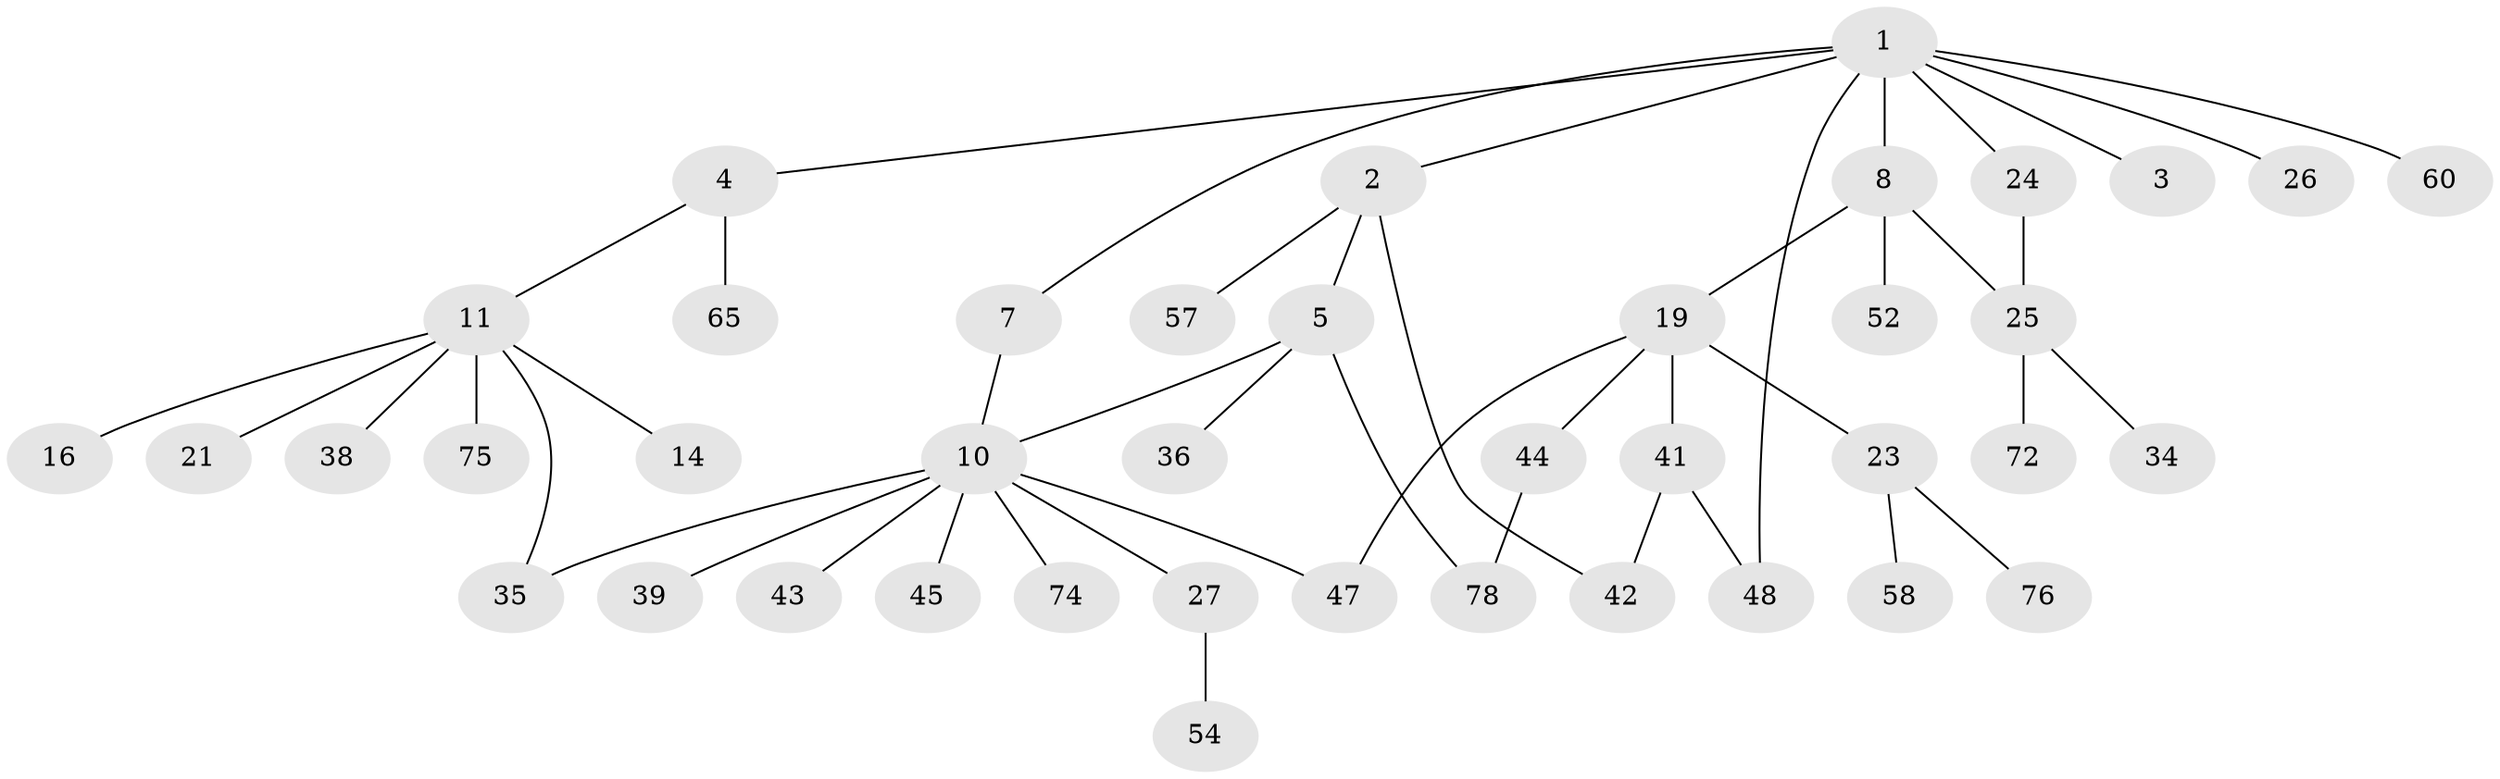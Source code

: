 // original degree distribution, {9: 0.012195121951219513, 4: 0.08536585365853659, 3: 0.13414634146341464, 2: 0.34146341463414637, 6: 0.012195121951219513, 5: 0.036585365853658534, 1: 0.3780487804878049}
// Generated by graph-tools (version 1.1) at 2025/13/03/09/25 04:13:30]
// undirected, 41 vertices, 47 edges
graph export_dot {
graph [start="1"]
  node [color=gray90,style=filled];
  1;
  2;
  3 [super="+37+50"];
  4 [super="+9+6"];
  5 [super="+30+56+59"];
  7;
  8;
  10 [super="+53+15+12"];
  11 [super="+17"];
  14;
  16 [super="+31+32"];
  19 [super="+22+20"];
  21 [super="+66"];
  23;
  24 [super="+77"];
  25 [super="+29"];
  26 [super="+63"];
  27 [super="+28"];
  34 [super="+55"];
  35 [super="+46+61"];
  36;
  38;
  39;
  41 [super="+51"];
  42 [super="+80"];
  43;
  44;
  45;
  47;
  48 [super="+62+64"];
  52 [super="+69"];
  54;
  57 [super="+73"];
  58;
  60;
  65;
  72;
  74;
  75;
  76;
  78;
  1 -- 2;
  1 -- 3;
  1 -- 4;
  1 -- 7;
  1 -- 8;
  1 -- 24;
  1 -- 26;
  1 -- 48;
  1 -- 60;
  2 -- 5;
  2 -- 42;
  2 -- 57;
  4 -- 65;
  4 -- 11;
  5 -- 36;
  5 -- 78;
  5 -- 10;
  7 -- 10;
  8 -- 19;
  8 -- 25;
  8 -- 52;
  10 -- 39;
  10 -- 45;
  10 -- 27;
  10 -- 43;
  10 -- 47;
  10 -- 35 [weight=2];
  10 -- 74;
  11 -- 14;
  11 -- 16;
  11 -- 75;
  11 -- 35;
  11 -- 21;
  11 -- 38;
  19 -- 23;
  19 -- 41;
  19 -- 44;
  19 -- 47;
  23 -- 58;
  23 -- 76;
  24 -- 25;
  25 -- 34;
  25 -- 72;
  27 -- 54;
  41 -- 48;
  41 -- 42;
  44 -- 78;
}
